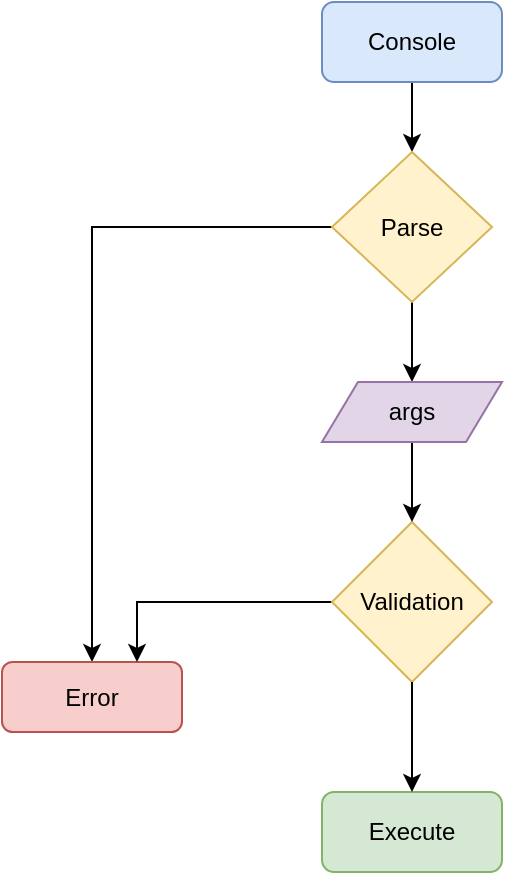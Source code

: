 <mxfile version="10.6.9" type="device"><diagram id="Lb81KavGQZVUWlars1uo" name="Page-1"><mxGraphModel dx="1214" dy="664" grid="1" gridSize="10" guides="1" tooltips="1" connect="1" arrows="1" fold="1" page="1" pageScale="1" pageWidth="850" pageHeight="1100" math="0" shadow="0"><root><mxCell id="0"/><mxCell id="1" parent="0"/><mxCell id="XJJVZ_o6VRvyCV7m5JQ8-10" value="" style="edgeStyle=orthogonalEdgeStyle;rounded=0;orthogonalLoop=1;jettySize=auto;html=1;" edge="1" parent="1" source="XJJVZ_o6VRvyCV7m5JQ8-2" target="XJJVZ_o6VRvyCV7m5JQ8-9"><mxGeometry relative="1" as="geometry"/></mxCell><mxCell id="XJJVZ_o6VRvyCV7m5JQ8-2" value="Console&lt;br&gt;" style="rounded=1;whiteSpace=wrap;html=1;fillColor=#dae8fc;strokeColor=#6c8ebf;" vertex="1" parent="1"><mxGeometry x="370" y="50" width="90" height="40" as="geometry"/></mxCell><mxCell id="XJJVZ_o6VRvyCV7m5JQ8-5" value="Execute&lt;br&gt;" style="rounded=1;whiteSpace=wrap;html=1;fillColor=#d5e8d4;strokeColor=#82b366;" vertex="1" parent="1"><mxGeometry x="370" y="445" width="90" height="40" as="geometry"/></mxCell><mxCell id="XJJVZ_o6VRvyCV7m5JQ8-12" style="edgeStyle=orthogonalEdgeStyle;rounded=0;orthogonalLoop=1;jettySize=auto;html=1;entryX=0.5;entryY=0;entryDx=0;entryDy=0;" edge="1" parent="1" source="XJJVZ_o6VRvyCV7m5JQ8-9" target="XJJVZ_o6VRvyCV7m5JQ8-11"><mxGeometry relative="1" as="geometry"/></mxCell><mxCell id="XJJVZ_o6VRvyCV7m5JQ8-21" style="edgeStyle=orthogonalEdgeStyle;rounded=0;orthogonalLoop=1;jettySize=auto;html=1;exitX=0.5;exitY=1;exitDx=0;exitDy=0;entryX=0.5;entryY=0;entryDx=0;entryDy=0;" edge="1" parent="1" source="XJJVZ_o6VRvyCV7m5JQ8-9" target="XJJVZ_o6VRvyCV7m5JQ8-16"><mxGeometry relative="1" as="geometry"/></mxCell><mxCell id="XJJVZ_o6VRvyCV7m5JQ8-9" value="Parse&lt;br&gt;" style="rhombus;whiteSpace=wrap;html=1;fillColor=#fff2cc;strokeColor=#d6b656;" vertex="1" parent="1"><mxGeometry x="375" y="125" width="80" height="75" as="geometry"/></mxCell><mxCell id="XJJVZ_o6VRvyCV7m5JQ8-11" value="Error" style="rounded=1;whiteSpace=wrap;html=1;fillColor=#f8cecc;strokeColor=#b85450;" vertex="1" parent="1"><mxGeometry x="210" y="380" width="90" height="35" as="geometry"/></mxCell><mxCell id="XJJVZ_o6VRvyCV7m5JQ8-15" style="edgeStyle=orthogonalEdgeStyle;rounded=0;orthogonalLoop=1;jettySize=auto;html=1;entryX=0.75;entryY=0;entryDx=0;entryDy=0;" edge="1" parent="1" source="XJJVZ_o6VRvyCV7m5JQ8-13" target="XJJVZ_o6VRvyCV7m5JQ8-11"><mxGeometry relative="1" as="geometry"/></mxCell><mxCell id="XJJVZ_o6VRvyCV7m5JQ8-13" value="Validation&lt;br&gt;" style="rhombus;whiteSpace=wrap;html=1;fillColor=#fff2cc;strokeColor=#d6b656;" vertex="1" parent="1"><mxGeometry x="375" y="310" width="80" height="80" as="geometry"/></mxCell><mxCell id="XJJVZ_o6VRvyCV7m5JQ8-22" value="" style="edgeStyle=orthogonalEdgeStyle;rounded=0;orthogonalLoop=1;jettySize=auto;html=1;" edge="1" parent="1" source="XJJVZ_o6VRvyCV7m5JQ8-16" target="XJJVZ_o6VRvyCV7m5JQ8-13"><mxGeometry relative="1" as="geometry"/></mxCell><mxCell id="XJJVZ_o6VRvyCV7m5JQ8-16" value="args" style="shape=parallelogram;perimeter=parallelogramPerimeter;whiteSpace=wrap;html=1;fillColor=#e1d5e7;strokeColor=#9673a6;" vertex="1" parent="1"><mxGeometry x="370" y="240" width="90" height="30" as="geometry"/></mxCell><mxCell id="XJJVZ_o6VRvyCV7m5JQ8-28" style="edgeStyle=orthogonalEdgeStyle;rounded=0;orthogonalLoop=1;jettySize=auto;html=1;entryX=0.5;entryY=0;entryDx=0;entryDy=0;exitX=0.5;exitY=1;exitDx=0;exitDy=0;" edge="1" parent="1" source="XJJVZ_o6VRvyCV7m5JQ8-13" target="XJJVZ_o6VRvyCV7m5JQ8-5"><mxGeometry relative="1" as="geometry"><mxPoint x="415" y="462.5" as="sourcePoint"/></mxGeometry></mxCell></root></mxGraphModel></diagram></mxfile>
